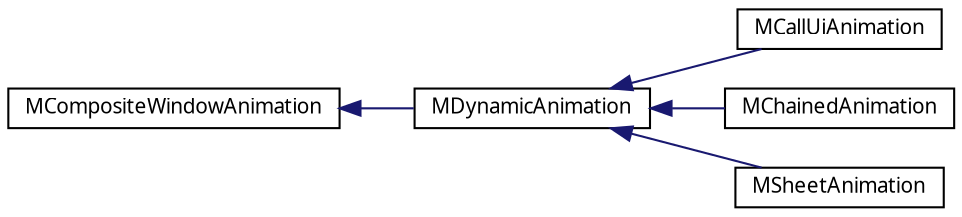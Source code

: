 digraph G
{
  edge [fontname="FreeSans.ttf",fontsize="10",labelfontname="FreeSans.ttf",labelfontsize="10"];
  node [fontname="FreeSans.ttf",fontsize="10",shape=record];
  rankdir=LR;
  Node1 [label="MCompositeWindowAnimation",height=0.2,width=0.4,color="black", fillcolor="white", style="filled",URL="$class_m_composite_window_animation.html",tooltip="MCompositeWindowAnimation class which provides full control of position transformation and opacity an..."];
  Node1 -> Node2 [dir=back,color="midnightblue",fontsize="10",style="solid",fontname="FreeSans.ttf"];
  Node2 [label="MDynamicAnimation",height=0.2,width=0.4,color="black", fillcolor="white", style="filled",URL="$class_m_dynamic_animation.html"];
  Node2 -> Node3 [dir=back,color="midnightblue",fontsize="10",style="solid",fontname="FreeSans.ttf"];
  Node3 [label="MCallUiAnimation",height=0.2,width=0.4,color="black", fillcolor="white", style="filled",URL="$class_m_call_ui_animation.html"];
  Node2 -> Node4 [dir=back,color="midnightblue",fontsize="10",style="solid",fontname="FreeSans.ttf"];
  Node4 [label="MChainedAnimation",height=0.2,width=0.4,color="black", fillcolor="white", style="filled",URL="$class_m_chained_animation.html"];
  Node2 -> Node5 [dir=back,color="midnightblue",fontsize="10",style="solid",fontname="FreeSans.ttf"];
  Node5 [label="MSheetAnimation",height=0.2,width=0.4,color="black", fillcolor="white", style="filled",URL="$class_m_sheet_animation.html"];
}
